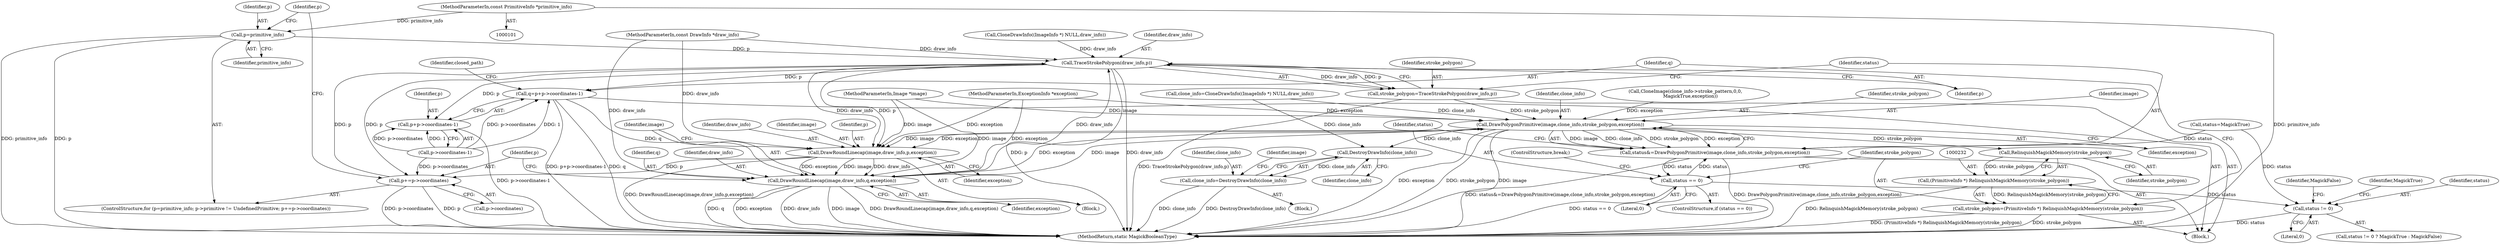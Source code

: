 digraph "0_ImageMagick_726812fa2fa7ce16bcf58f6e115f65427a1c0950_3@pointer" {
"1000104" [label="(MethodParameterIn,const PrimitiveInfo *primitive_info)"];
"1000198" [label="(Call,p=primitive_info)"];
"1000214" [label="(Call,TraceStrokePolygon(draw_info,p))"];
"1000206" [label="(Call,p+=p->coordinates)"];
"1000212" [label="(Call,stroke_polygon=TraceStrokePolygon(draw_info,p))"];
"1000219" [label="(Call,DrawPolygonPrimitive(image,clone_info,stroke_polygon,exception))"];
"1000217" [label="(Call,status&=DrawPolygonPrimitive(image,clone_info,stroke_polygon,exception))"];
"1000225" [label="(Call,status == 0)"];
"1000311" [label="(Call,status != 0)"];
"1000233" [label="(Call,RelinquishMagickMemory(stroke_polygon))"];
"1000231" [label="(Call,(PrimitiveInfo *) RelinquishMagickMemory(stroke_polygon))"];
"1000229" [label="(Call,stroke_polygon=(PrimitiveInfo *) RelinquishMagickMemory(stroke_polygon))"];
"1000283" [label="(Call,DrawRoundLinecap(image,draw_info,p,exception))"];
"1000288" [label="(Call,DrawRoundLinecap(image,draw_info,q,exception))"];
"1000295" [label="(Call,DestroyDrawInfo(clone_info))"];
"1000293" [label="(Call,clone_info=DestroyDrawInfo(clone_info))"];
"1000235" [label="(Call,q=p+p->coordinates-1)"];
"1000237" [label="(Call,p+p->coordinates-1)"];
"1000285" [label="(Identifier,draw_info)"];
"1000292" [label="(Identifier,exception)"];
"1000197" [label="(ControlStructure,for (p=primitive_info; p->primitive != UndefinedPrimitive; p+=p->coordinates))"];
"1000198" [label="(Call,p=primitive_info)"];
"1000224" [label="(ControlStructure,if (status == 0))"];
"1000287" [label="(Identifier,exception)"];
"1000316" [label="(MethodReturn,static MagickBooleanType)"];
"1000220" [label="(Identifier,image)"];
"1000315" [label="(Identifier,MagickFalse)"];
"1000221" [label="(Identifier,clone_info)"];
"1000311" [label="(Call,status != 0)"];
"1000314" [label="(Identifier,MagickTrue)"];
"1000294" [label="(Identifier,clone_info)"];
"1000212" [label="(Call,stroke_polygon=TraceStrokePolygon(draw_info,p))"];
"1000223" [label="(Identifier,exception)"];
"1000167" [label="(Call,CloneImage(clone_info->stroke_pattern,0,0,\n       MagickTrue,exception))"];
"1000194" [label="(Call,status=MagickTrue)"];
"1000215" [label="(Identifier,draw_info)"];
"1000222" [label="(Identifier,stroke_polygon)"];
"1000291" [label="(Identifier,q)"];
"1000206" [label="(Call,p+=p->coordinates)"];
"1000225" [label="(Call,status == 0)"];
"1000104" [label="(MethodParameterIn,const PrimitiveInfo *primitive_info)"];
"1000284" [label="(Identifier,image)"];
"1000213" [label="(Identifier,stroke_polygon)"];
"1000295" [label="(Call,DestroyDrawInfo(clone_info))"];
"1000286" [label="(Identifier,p)"];
"1000219" [label="(Call,DrawPolygonPrimitive(image,clone_info,stroke_polygon,exception))"];
"1000290" [label="(Identifier,draw_info)"];
"1000216" [label="(Identifier,p)"];
"1000214" [label="(Call,TraceStrokePolygon(draw_info,p))"];
"1000203" [label="(Identifier,p)"];
"1000289" [label="(Identifier,image)"];
"1000200" [label="(Identifier,primitive_info)"];
"1000312" [label="(Identifier,status)"];
"1000230" [label="(Identifier,stroke_polygon)"];
"1000211" [label="(Block,)"];
"1000245" [label="(Identifier,closed_path)"];
"1000237" [label="(Call,p+p->coordinates-1)"];
"1000217" [label="(Call,status&=DrawPolygonPrimitive(image,clone_info,stroke_polygon,exception))"];
"1000229" [label="(Call,stroke_polygon=(PrimitiveInfo *) RelinquishMagickMemory(stroke_polygon))"];
"1000300" [label="(Identifier,image)"];
"1000207" [label="(Identifier,p)"];
"1000125" [label="(Call,clone_info=CloneDrawInfo((ImageInfo *) NULL,draw_info))"];
"1000127" [label="(Call,CloneDrawInfo((ImageInfo *) NULL,draw_info))"];
"1000293" [label="(Call,clone_info=DestroyDrawInfo(clone_info))"];
"1000103" [label="(MethodParameterIn,const DrawInfo *draw_info)"];
"1000235" [label="(Call,q=p+p->coordinates-1)"];
"1000106" [label="(Block,)"];
"1000102" [label="(MethodParameterIn,Image *image)"];
"1000228" [label="(ControlStructure,break;)"];
"1000282" [label="(Block,)"];
"1000233" [label="(Call,RelinquishMagickMemory(stroke_polygon))"];
"1000238" [label="(Identifier,p)"];
"1000226" [label="(Identifier,status)"];
"1000283" [label="(Call,DrawRoundLinecap(image,draw_info,p,exception))"];
"1000288" [label="(Call,DrawRoundLinecap(image,draw_info,q,exception))"];
"1000313" [label="(Literal,0)"];
"1000231" [label="(Call,(PrimitiveInfo *) RelinquishMagickMemory(stroke_polygon))"];
"1000218" [label="(Identifier,status)"];
"1000234" [label="(Identifier,stroke_polygon)"];
"1000105" [label="(MethodParameterIn,ExceptionInfo *exception)"];
"1000208" [label="(Call,p->coordinates)"];
"1000199" [label="(Identifier,p)"];
"1000236" [label="(Identifier,q)"];
"1000310" [label="(Call,status != 0 ? MagickTrue : MagickFalse)"];
"1000239" [label="(Call,p->coordinates-1)"];
"1000227" [label="(Literal,0)"];
"1000296" [label="(Identifier,clone_info)"];
"1000104" -> "1000101"  [label="AST: "];
"1000104" -> "1000316"  [label="DDG: primitive_info"];
"1000104" -> "1000198"  [label="DDG: primitive_info"];
"1000198" -> "1000197"  [label="AST: "];
"1000198" -> "1000200"  [label="CFG: "];
"1000199" -> "1000198"  [label="AST: "];
"1000200" -> "1000198"  [label="AST: "];
"1000203" -> "1000198"  [label="CFG: "];
"1000198" -> "1000316"  [label="DDG: primitive_info"];
"1000198" -> "1000316"  [label="DDG: p"];
"1000198" -> "1000214"  [label="DDG: p"];
"1000214" -> "1000212"  [label="AST: "];
"1000214" -> "1000216"  [label="CFG: "];
"1000215" -> "1000214"  [label="AST: "];
"1000216" -> "1000214"  [label="AST: "];
"1000212" -> "1000214"  [label="CFG: "];
"1000214" -> "1000316"  [label="DDG: p"];
"1000214" -> "1000316"  [label="DDG: draw_info"];
"1000214" -> "1000206"  [label="DDG: p"];
"1000214" -> "1000212"  [label="DDG: draw_info"];
"1000214" -> "1000212"  [label="DDG: p"];
"1000288" -> "1000214"  [label="DDG: draw_info"];
"1000127" -> "1000214"  [label="DDG: draw_info"];
"1000103" -> "1000214"  [label="DDG: draw_info"];
"1000206" -> "1000214"  [label="DDG: p"];
"1000214" -> "1000235"  [label="DDG: p"];
"1000214" -> "1000237"  [label="DDG: p"];
"1000214" -> "1000283"  [label="DDG: draw_info"];
"1000214" -> "1000283"  [label="DDG: p"];
"1000206" -> "1000197"  [label="AST: "];
"1000206" -> "1000208"  [label="CFG: "];
"1000207" -> "1000206"  [label="AST: "];
"1000208" -> "1000206"  [label="AST: "];
"1000203" -> "1000206"  [label="CFG: "];
"1000206" -> "1000316"  [label="DDG: p->coordinates"];
"1000206" -> "1000316"  [label="DDG: p"];
"1000239" -> "1000206"  [label="DDG: p->coordinates"];
"1000283" -> "1000206"  [label="DDG: p"];
"1000212" -> "1000211"  [label="AST: "];
"1000213" -> "1000212"  [label="AST: "];
"1000218" -> "1000212"  [label="CFG: "];
"1000212" -> "1000316"  [label="DDG: TraceStrokePolygon(draw_info,p)"];
"1000212" -> "1000219"  [label="DDG: stroke_polygon"];
"1000219" -> "1000217"  [label="AST: "];
"1000219" -> "1000223"  [label="CFG: "];
"1000220" -> "1000219"  [label="AST: "];
"1000221" -> "1000219"  [label="AST: "];
"1000222" -> "1000219"  [label="AST: "];
"1000223" -> "1000219"  [label="AST: "];
"1000217" -> "1000219"  [label="CFG: "];
"1000219" -> "1000316"  [label="DDG: exception"];
"1000219" -> "1000316"  [label="DDG: stroke_polygon"];
"1000219" -> "1000316"  [label="DDG: image"];
"1000219" -> "1000217"  [label="DDG: image"];
"1000219" -> "1000217"  [label="DDG: clone_info"];
"1000219" -> "1000217"  [label="DDG: stroke_polygon"];
"1000219" -> "1000217"  [label="DDG: exception"];
"1000288" -> "1000219"  [label="DDG: image"];
"1000288" -> "1000219"  [label="DDG: exception"];
"1000102" -> "1000219"  [label="DDG: image"];
"1000125" -> "1000219"  [label="DDG: clone_info"];
"1000167" -> "1000219"  [label="DDG: exception"];
"1000105" -> "1000219"  [label="DDG: exception"];
"1000219" -> "1000233"  [label="DDG: stroke_polygon"];
"1000219" -> "1000283"  [label="DDG: image"];
"1000219" -> "1000283"  [label="DDG: exception"];
"1000219" -> "1000295"  [label="DDG: clone_info"];
"1000217" -> "1000211"  [label="AST: "];
"1000218" -> "1000217"  [label="AST: "];
"1000226" -> "1000217"  [label="CFG: "];
"1000217" -> "1000316"  [label="DDG: DrawPolygonPrimitive(image,clone_info,stroke_polygon,exception)"];
"1000217" -> "1000316"  [label="DDG: status&=DrawPolygonPrimitive(image,clone_info,stroke_polygon,exception)"];
"1000225" -> "1000217"  [label="DDG: status"];
"1000194" -> "1000217"  [label="DDG: status"];
"1000217" -> "1000225"  [label="DDG: status"];
"1000225" -> "1000224"  [label="AST: "];
"1000225" -> "1000227"  [label="CFG: "];
"1000226" -> "1000225"  [label="AST: "];
"1000227" -> "1000225"  [label="AST: "];
"1000228" -> "1000225"  [label="CFG: "];
"1000230" -> "1000225"  [label="CFG: "];
"1000225" -> "1000316"  [label="DDG: status == 0"];
"1000225" -> "1000311"  [label="DDG: status"];
"1000311" -> "1000310"  [label="AST: "];
"1000311" -> "1000313"  [label="CFG: "];
"1000312" -> "1000311"  [label="AST: "];
"1000313" -> "1000311"  [label="AST: "];
"1000314" -> "1000311"  [label="CFG: "];
"1000315" -> "1000311"  [label="CFG: "];
"1000311" -> "1000316"  [label="DDG: status"];
"1000194" -> "1000311"  [label="DDG: status"];
"1000233" -> "1000231"  [label="AST: "];
"1000233" -> "1000234"  [label="CFG: "];
"1000234" -> "1000233"  [label="AST: "];
"1000231" -> "1000233"  [label="CFG: "];
"1000233" -> "1000231"  [label="DDG: stroke_polygon"];
"1000231" -> "1000229"  [label="AST: "];
"1000232" -> "1000231"  [label="AST: "];
"1000229" -> "1000231"  [label="CFG: "];
"1000231" -> "1000316"  [label="DDG: RelinquishMagickMemory(stroke_polygon)"];
"1000231" -> "1000229"  [label="DDG: RelinquishMagickMemory(stroke_polygon)"];
"1000229" -> "1000211"  [label="AST: "];
"1000230" -> "1000229"  [label="AST: "];
"1000236" -> "1000229"  [label="CFG: "];
"1000229" -> "1000316"  [label="DDG: (PrimitiveInfo *) RelinquishMagickMemory(stroke_polygon)"];
"1000229" -> "1000316"  [label="DDG: stroke_polygon"];
"1000283" -> "1000282"  [label="AST: "];
"1000283" -> "1000287"  [label="CFG: "];
"1000284" -> "1000283"  [label="AST: "];
"1000285" -> "1000283"  [label="AST: "];
"1000286" -> "1000283"  [label="AST: "];
"1000287" -> "1000283"  [label="AST: "];
"1000289" -> "1000283"  [label="CFG: "];
"1000283" -> "1000316"  [label="DDG: DrawRoundLinecap(image,draw_info,p,exception)"];
"1000102" -> "1000283"  [label="DDG: image"];
"1000103" -> "1000283"  [label="DDG: draw_info"];
"1000105" -> "1000283"  [label="DDG: exception"];
"1000283" -> "1000288"  [label="DDG: image"];
"1000283" -> "1000288"  [label="DDG: draw_info"];
"1000283" -> "1000288"  [label="DDG: exception"];
"1000288" -> "1000282"  [label="AST: "];
"1000288" -> "1000292"  [label="CFG: "];
"1000289" -> "1000288"  [label="AST: "];
"1000290" -> "1000288"  [label="AST: "];
"1000291" -> "1000288"  [label="AST: "];
"1000292" -> "1000288"  [label="AST: "];
"1000207" -> "1000288"  [label="CFG: "];
"1000288" -> "1000316"  [label="DDG: q"];
"1000288" -> "1000316"  [label="DDG: exception"];
"1000288" -> "1000316"  [label="DDG: draw_info"];
"1000288" -> "1000316"  [label="DDG: image"];
"1000288" -> "1000316"  [label="DDG: DrawRoundLinecap(image,draw_info,q,exception)"];
"1000102" -> "1000288"  [label="DDG: image"];
"1000103" -> "1000288"  [label="DDG: draw_info"];
"1000235" -> "1000288"  [label="DDG: q"];
"1000105" -> "1000288"  [label="DDG: exception"];
"1000295" -> "1000293"  [label="AST: "];
"1000295" -> "1000296"  [label="CFG: "];
"1000296" -> "1000295"  [label="AST: "];
"1000293" -> "1000295"  [label="CFG: "];
"1000295" -> "1000293"  [label="DDG: clone_info"];
"1000125" -> "1000295"  [label="DDG: clone_info"];
"1000293" -> "1000106"  [label="AST: "];
"1000294" -> "1000293"  [label="AST: "];
"1000300" -> "1000293"  [label="CFG: "];
"1000293" -> "1000316"  [label="DDG: clone_info"];
"1000293" -> "1000316"  [label="DDG: DestroyDrawInfo(clone_info)"];
"1000235" -> "1000211"  [label="AST: "];
"1000235" -> "1000237"  [label="CFG: "];
"1000236" -> "1000235"  [label="AST: "];
"1000237" -> "1000235"  [label="AST: "];
"1000245" -> "1000235"  [label="CFG: "];
"1000235" -> "1000316"  [label="DDG: p+p->coordinates-1"];
"1000235" -> "1000316"  [label="DDG: q"];
"1000239" -> "1000235"  [label="DDG: p->coordinates"];
"1000239" -> "1000235"  [label="DDG: 1"];
"1000237" -> "1000239"  [label="CFG: "];
"1000238" -> "1000237"  [label="AST: "];
"1000239" -> "1000237"  [label="AST: "];
"1000237" -> "1000316"  [label="DDG: p->coordinates-1"];
"1000239" -> "1000237"  [label="DDG: p->coordinates"];
"1000239" -> "1000237"  [label="DDG: 1"];
}
